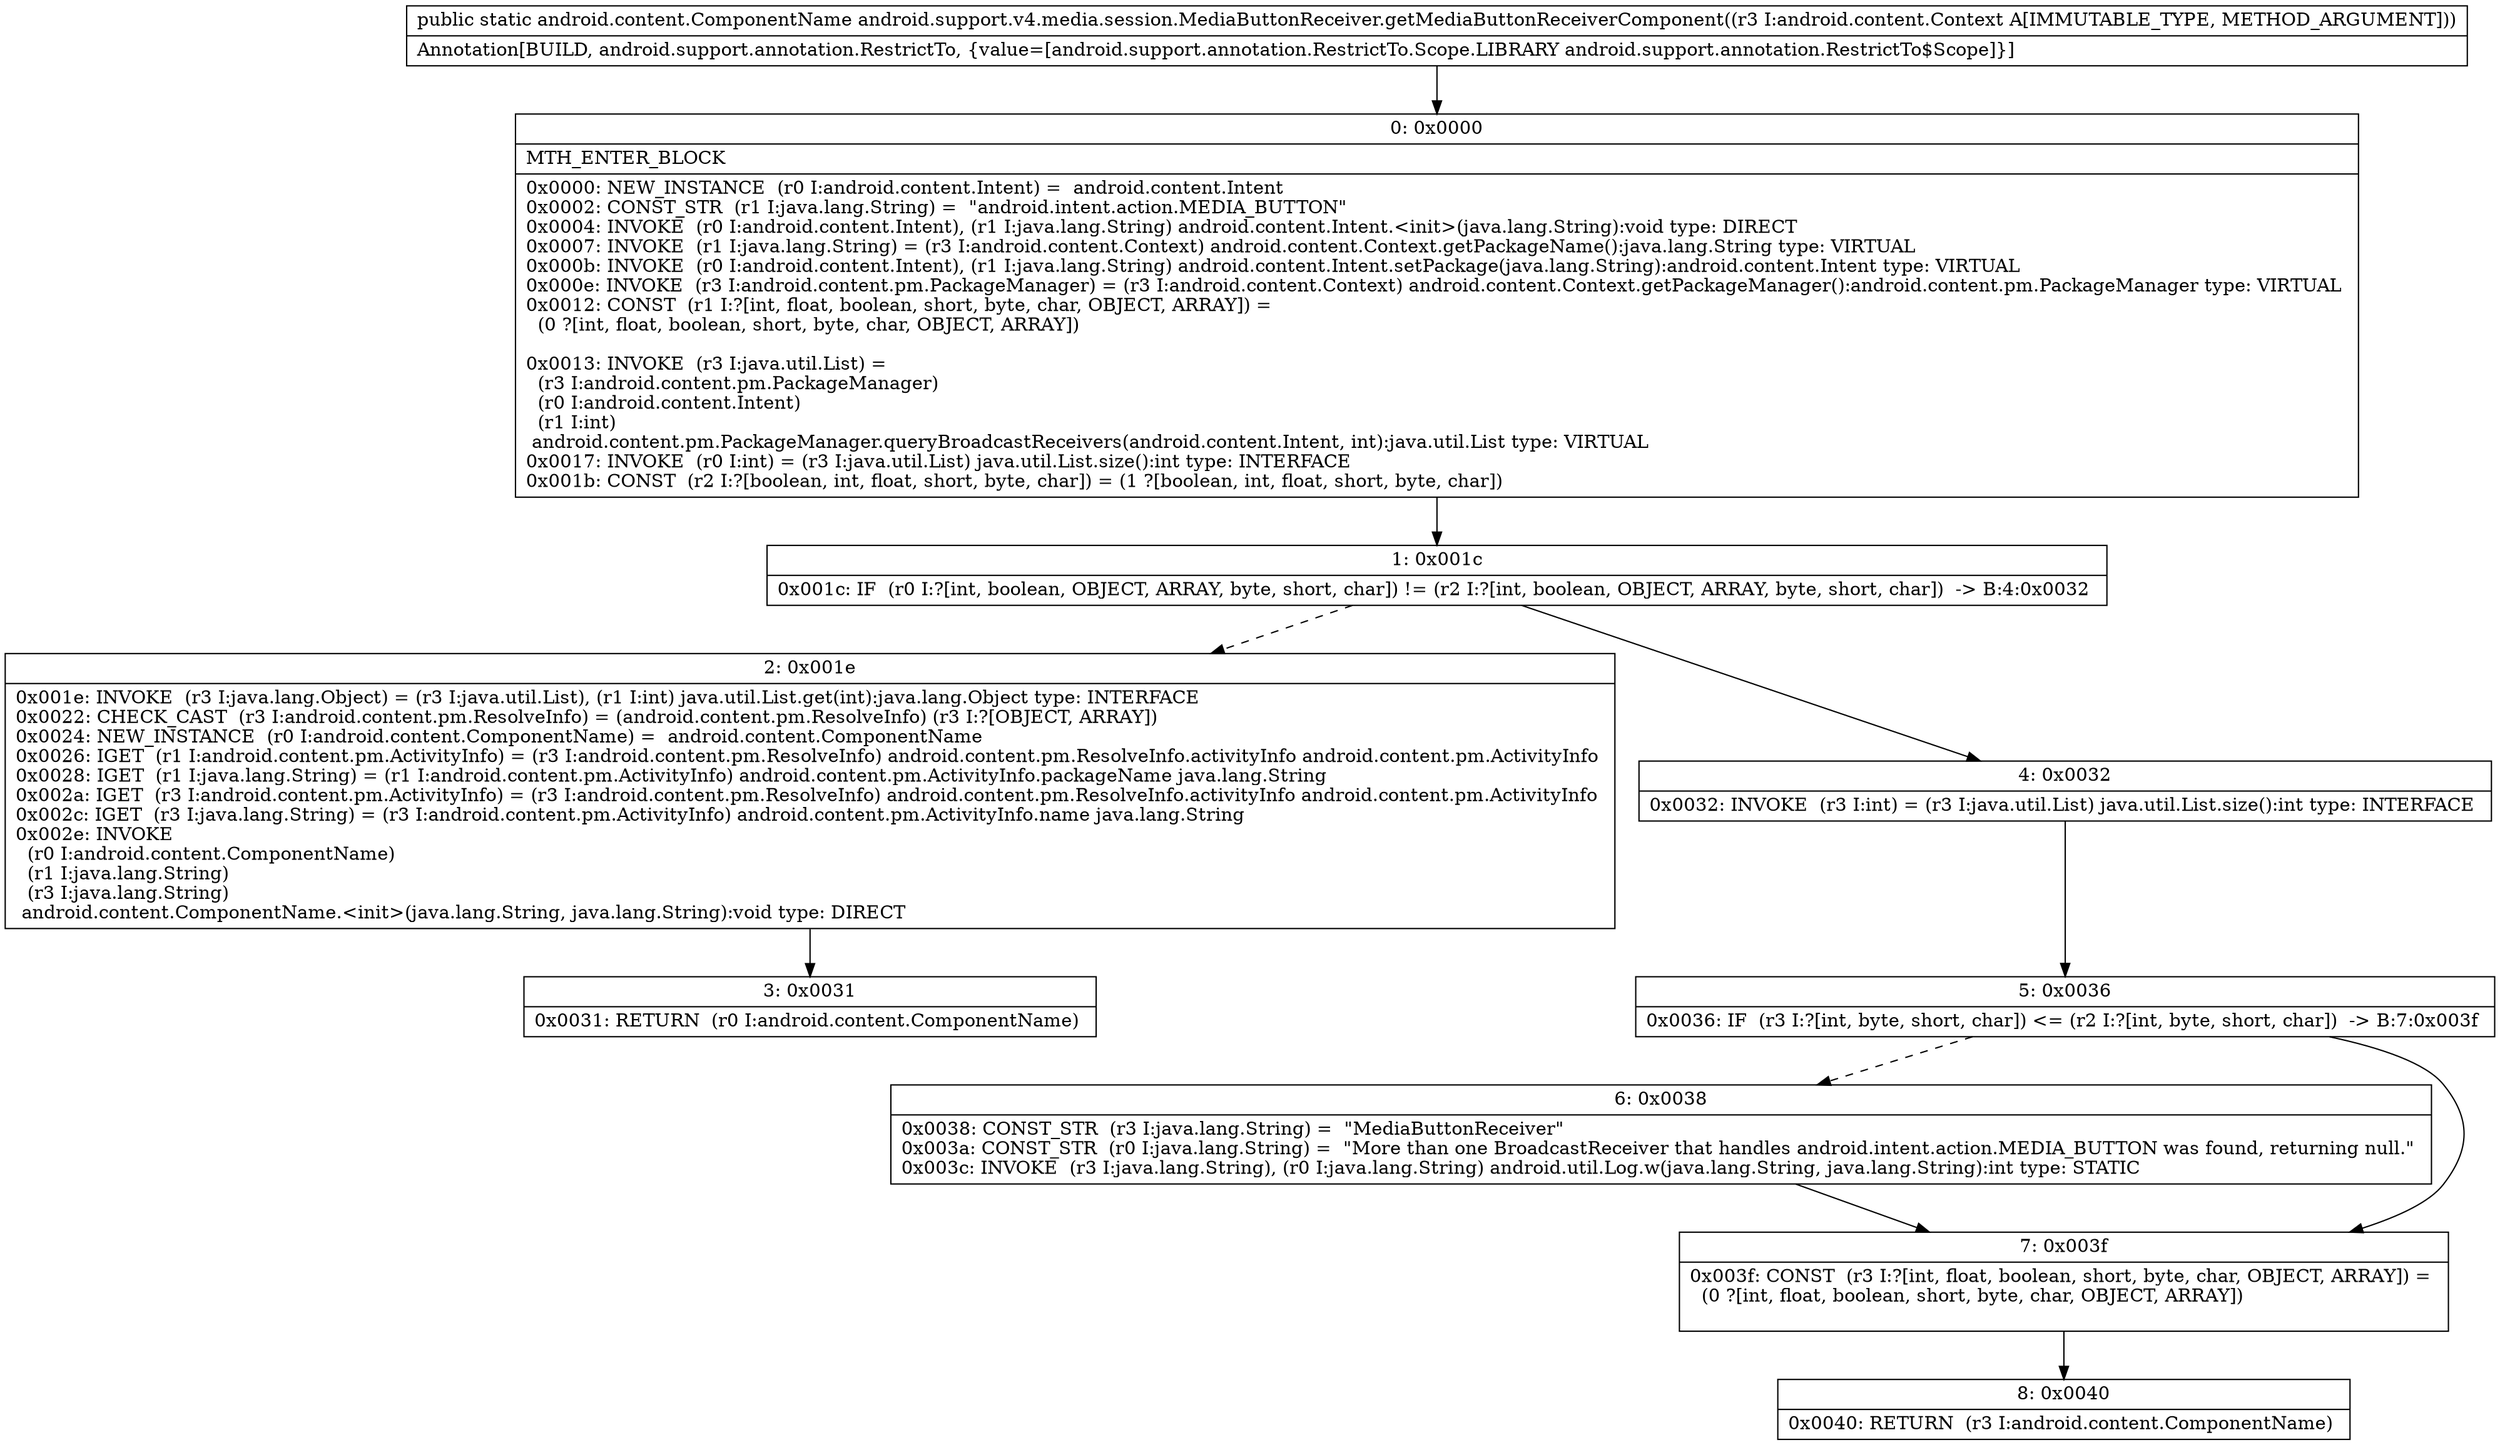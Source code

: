 digraph "CFG forandroid.support.v4.media.session.MediaButtonReceiver.getMediaButtonReceiverComponent(Landroid\/content\/Context;)Landroid\/content\/ComponentName;" {
Node_0 [shape=record,label="{0\:\ 0x0000|MTH_ENTER_BLOCK\l|0x0000: NEW_INSTANCE  (r0 I:android.content.Intent) =  android.content.Intent \l0x0002: CONST_STR  (r1 I:java.lang.String) =  \"android.intent.action.MEDIA_BUTTON\" \l0x0004: INVOKE  (r0 I:android.content.Intent), (r1 I:java.lang.String) android.content.Intent.\<init\>(java.lang.String):void type: DIRECT \l0x0007: INVOKE  (r1 I:java.lang.String) = (r3 I:android.content.Context) android.content.Context.getPackageName():java.lang.String type: VIRTUAL \l0x000b: INVOKE  (r0 I:android.content.Intent), (r1 I:java.lang.String) android.content.Intent.setPackage(java.lang.String):android.content.Intent type: VIRTUAL \l0x000e: INVOKE  (r3 I:android.content.pm.PackageManager) = (r3 I:android.content.Context) android.content.Context.getPackageManager():android.content.pm.PackageManager type: VIRTUAL \l0x0012: CONST  (r1 I:?[int, float, boolean, short, byte, char, OBJECT, ARRAY]) = \l  (0 ?[int, float, boolean, short, byte, char, OBJECT, ARRAY])\l \l0x0013: INVOKE  (r3 I:java.util.List) = \l  (r3 I:android.content.pm.PackageManager)\l  (r0 I:android.content.Intent)\l  (r1 I:int)\l android.content.pm.PackageManager.queryBroadcastReceivers(android.content.Intent, int):java.util.List type: VIRTUAL \l0x0017: INVOKE  (r0 I:int) = (r3 I:java.util.List) java.util.List.size():int type: INTERFACE \l0x001b: CONST  (r2 I:?[boolean, int, float, short, byte, char]) = (1 ?[boolean, int, float, short, byte, char]) \l}"];
Node_1 [shape=record,label="{1\:\ 0x001c|0x001c: IF  (r0 I:?[int, boolean, OBJECT, ARRAY, byte, short, char]) != (r2 I:?[int, boolean, OBJECT, ARRAY, byte, short, char])  \-\> B:4:0x0032 \l}"];
Node_2 [shape=record,label="{2\:\ 0x001e|0x001e: INVOKE  (r3 I:java.lang.Object) = (r3 I:java.util.List), (r1 I:int) java.util.List.get(int):java.lang.Object type: INTERFACE \l0x0022: CHECK_CAST  (r3 I:android.content.pm.ResolveInfo) = (android.content.pm.ResolveInfo) (r3 I:?[OBJECT, ARRAY]) \l0x0024: NEW_INSTANCE  (r0 I:android.content.ComponentName) =  android.content.ComponentName \l0x0026: IGET  (r1 I:android.content.pm.ActivityInfo) = (r3 I:android.content.pm.ResolveInfo) android.content.pm.ResolveInfo.activityInfo android.content.pm.ActivityInfo \l0x0028: IGET  (r1 I:java.lang.String) = (r1 I:android.content.pm.ActivityInfo) android.content.pm.ActivityInfo.packageName java.lang.String \l0x002a: IGET  (r3 I:android.content.pm.ActivityInfo) = (r3 I:android.content.pm.ResolveInfo) android.content.pm.ResolveInfo.activityInfo android.content.pm.ActivityInfo \l0x002c: IGET  (r3 I:java.lang.String) = (r3 I:android.content.pm.ActivityInfo) android.content.pm.ActivityInfo.name java.lang.String \l0x002e: INVOKE  \l  (r0 I:android.content.ComponentName)\l  (r1 I:java.lang.String)\l  (r3 I:java.lang.String)\l android.content.ComponentName.\<init\>(java.lang.String, java.lang.String):void type: DIRECT \l}"];
Node_3 [shape=record,label="{3\:\ 0x0031|0x0031: RETURN  (r0 I:android.content.ComponentName) \l}"];
Node_4 [shape=record,label="{4\:\ 0x0032|0x0032: INVOKE  (r3 I:int) = (r3 I:java.util.List) java.util.List.size():int type: INTERFACE \l}"];
Node_5 [shape=record,label="{5\:\ 0x0036|0x0036: IF  (r3 I:?[int, byte, short, char]) \<= (r2 I:?[int, byte, short, char])  \-\> B:7:0x003f \l}"];
Node_6 [shape=record,label="{6\:\ 0x0038|0x0038: CONST_STR  (r3 I:java.lang.String) =  \"MediaButtonReceiver\" \l0x003a: CONST_STR  (r0 I:java.lang.String) =  \"More than one BroadcastReceiver that handles android.intent.action.MEDIA_BUTTON was found, returning null.\" \l0x003c: INVOKE  (r3 I:java.lang.String), (r0 I:java.lang.String) android.util.Log.w(java.lang.String, java.lang.String):int type: STATIC \l}"];
Node_7 [shape=record,label="{7\:\ 0x003f|0x003f: CONST  (r3 I:?[int, float, boolean, short, byte, char, OBJECT, ARRAY]) = \l  (0 ?[int, float, boolean, short, byte, char, OBJECT, ARRAY])\l \l}"];
Node_8 [shape=record,label="{8\:\ 0x0040|0x0040: RETURN  (r3 I:android.content.ComponentName) \l}"];
MethodNode[shape=record,label="{public static android.content.ComponentName android.support.v4.media.session.MediaButtonReceiver.getMediaButtonReceiverComponent((r3 I:android.content.Context A[IMMUTABLE_TYPE, METHOD_ARGUMENT]))  | Annotation[BUILD, android.support.annotation.RestrictTo, \{value=[android.support.annotation.RestrictTo.Scope.LIBRARY android.support.annotation.RestrictTo$Scope]\}]\l}"];
MethodNode -> Node_0;
Node_0 -> Node_1;
Node_1 -> Node_2[style=dashed];
Node_1 -> Node_4;
Node_2 -> Node_3;
Node_4 -> Node_5;
Node_5 -> Node_6[style=dashed];
Node_5 -> Node_7;
Node_6 -> Node_7;
Node_7 -> Node_8;
}

